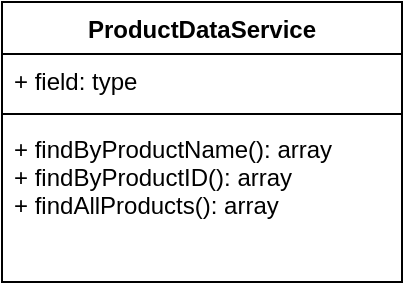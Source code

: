 <mxfile version="14.2.9" type="device"><diagram id="nDIp-aWBQPNAa_3UHjP9" name="Page-1"><mxGraphModel dx="1038" dy="491" grid="1" gridSize="10" guides="1" tooltips="1" connect="1" arrows="1" fold="1" page="1" pageScale="1" pageWidth="850" pageHeight="1100" math="0" shadow="0"><root><mxCell id="0"/><mxCell id="1" parent="0"/><mxCell id="YE7hIJ1iTRNzAirqm0VE-1" value="ProductDataService" style="swimlane;fontStyle=1;align=center;verticalAlign=top;childLayout=stackLayout;horizontal=1;startSize=26;horizontalStack=0;resizeParent=1;resizeParentMax=0;resizeLast=0;collapsible=1;marginBottom=0;" vertex="1" parent="1"><mxGeometry x="340" y="210" width="200" height="140" as="geometry"/></mxCell><mxCell id="YE7hIJ1iTRNzAirqm0VE-2" value="+ field: type" style="text;strokeColor=none;fillColor=none;align=left;verticalAlign=top;spacingLeft=4;spacingRight=4;overflow=hidden;rotatable=0;points=[[0,0.5],[1,0.5]];portConstraint=eastwest;" vertex="1" parent="YE7hIJ1iTRNzAirqm0VE-1"><mxGeometry y="26" width="200" height="26" as="geometry"/></mxCell><mxCell id="YE7hIJ1iTRNzAirqm0VE-3" value="" style="line;strokeWidth=1;fillColor=none;align=left;verticalAlign=middle;spacingTop=-1;spacingLeft=3;spacingRight=3;rotatable=0;labelPosition=right;points=[];portConstraint=eastwest;" vertex="1" parent="YE7hIJ1iTRNzAirqm0VE-1"><mxGeometry y="52" width="200" height="8" as="geometry"/></mxCell><mxCell id="YE7hIJ1iTRNzAirqm0VE-4" value="+ findByProductName(): array&#10;+ findByProductID(): array&#10;+ findAllProducts(): array" style="text;strokeColor=none;fillColor=none;align=left;verticalAlign=top;spacingLeft=4;spacingRight=4;overflow=hidden;rotatable=0;points=[[0,0.5],[1,0.5]];portConstraint=eastwest;" vertex="1" parent="YE7hIJ1iTRNzAirqm0VE-1"><mxGeometry y="60" width="200" height="80" as="geometry"/></mxCell></root></mxGraphModel></diagram></mxfile>